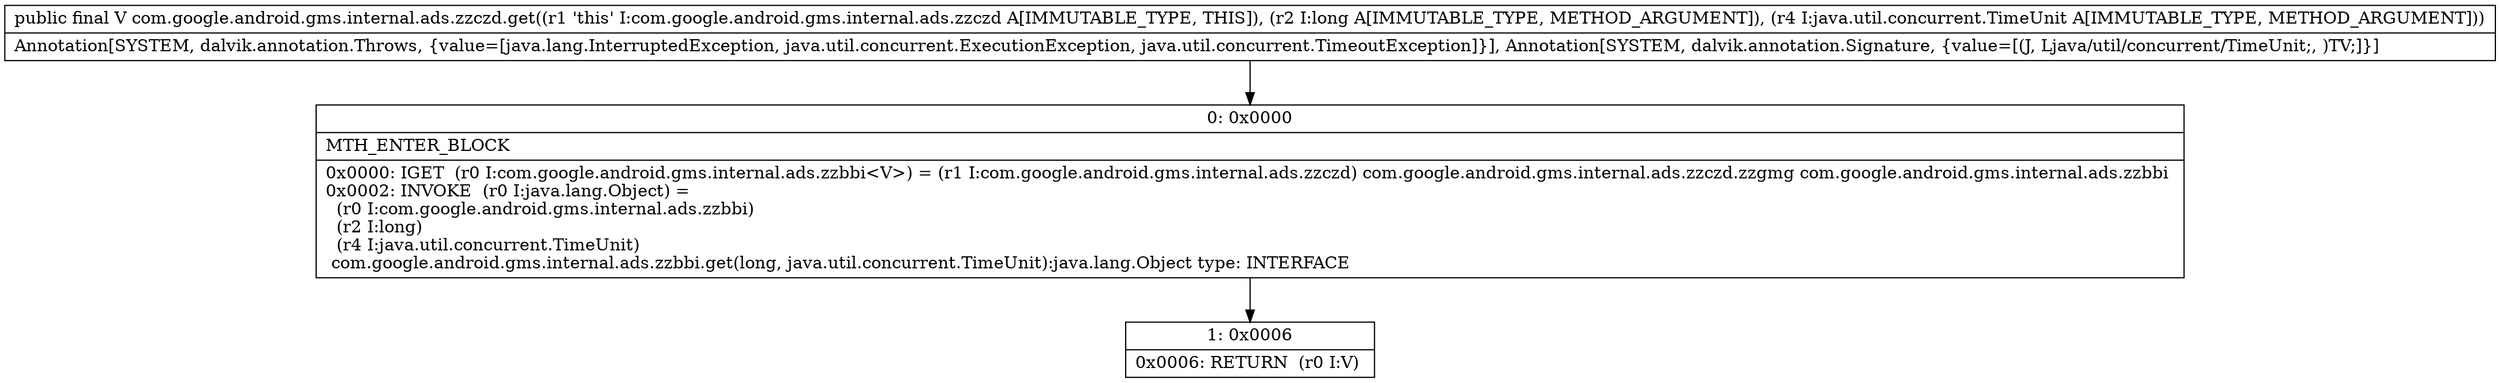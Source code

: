 digraph "CFG forcom.google.android.gms.internal.ads.zzczd.get(JLjava\/util\/concurrent\/TimeUnit;)Ljava\/lang\/Object;" {
Node_0 [shape=record,label="{0\:\ 0x0000|MTH_ENTER_BLOCK\l|0x0000: IGET  (r0 I:com.google.android.gms.internal.ads.zzbbi\<V\>) = (r1 I:com.google.android.gms.internal.ads.zzczd) com.google.android.gms.internal.ads.zzczd.zzgmg com.google.android.gms.internal.ads.zzbbi \l0x0002: INVOKE  (r0 I:java.lang.Object) = \l  (r0 I:com.google.android.gms.internal.ads.zzbbi)\l  (r2 I:long)\l  (r4 I:java.util.concurrent.TimeUnit)\l com.google.android.gms.internal.ads.zzbbi.get(long, java.util.concurrent.TimeUnit):java.lang.Object type: INTERFACE \l}"];
Node_1 [shape=record,label="{1\:\ 0x0006|0x0006: RETURN  (r0 I:V) \l}"];
MethodNode[shape=record,label="{public final V com.google.android.gms.internal.ads.zzczd.get((r1 'this' I:com.google.android.gms.internal.ads.zzczd A[IMMUTABLE_TYPE, THIS]), (r2 I:long A[IMMUTABLE_TYPE, METHOD_ARGUMENT]), (r4 I:java.util.concurrent.TimeUnit A[IMMUTABLE_TYPE, METHOD_ARGUMENT]))  | Annotation[SYSTEM, dalvik.annotation.Throws, \{value=[java.lang.InterruptedException, java.util.concurrent.ExecutionException, java.util.concurrent.TimeoutException]\}], Annotation[SYSTEM, dalvik.annotation.Signature, \{value=[(J, Ljava\/util\/concurrent\/TimeUnit;, )TV;]\}]\l}"];
MethodNode -> Node_0;
Node_0 -> Node_1;
}

